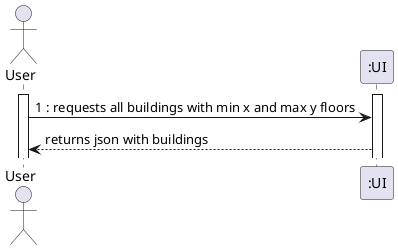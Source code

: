 @startuml
actor "User" as OE

activate OE
activate ":UI"
OE -> ":UI" : 1 : requests all buildings with min x and max y floors
":UI" --> OE : returns json with buildings


@enduml